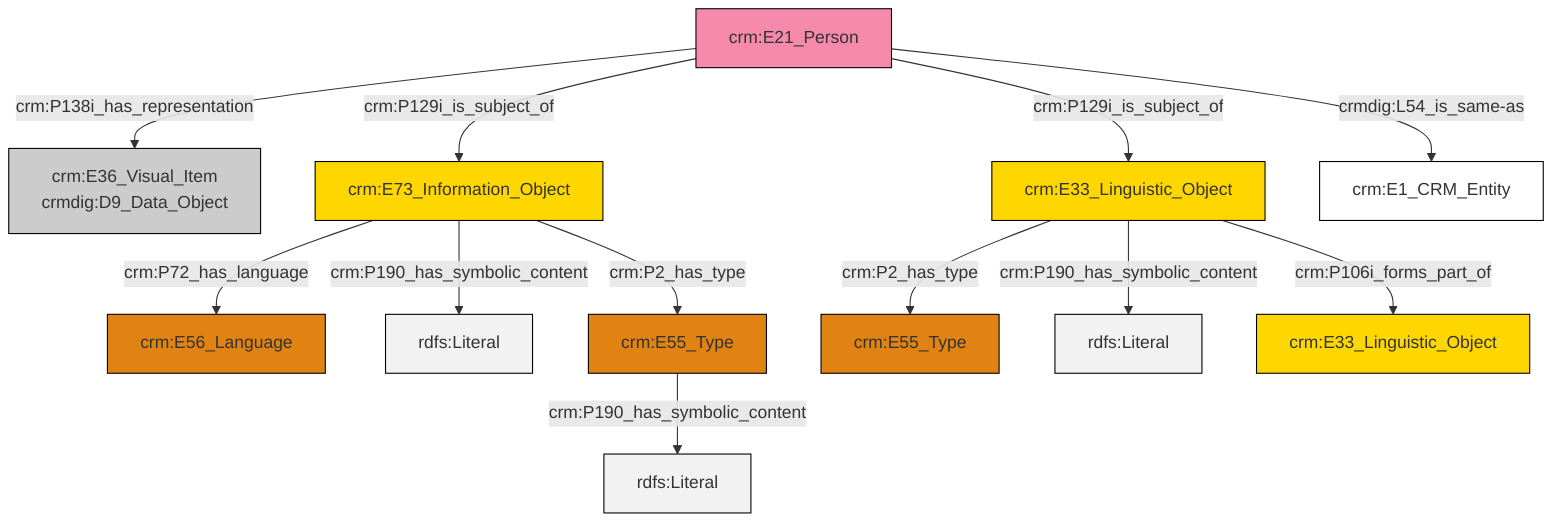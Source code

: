graph TD
classDef Literal fill:#f2f2f2,stroke:#000000;
classDef CRM_Entity fill:#FFFFFF,stroke:#000000;
classDef Temporal_Entity fill:#00C9E6, stroke:#000000;
classDef Type fill:#E18312, stroke:#000000;
classDef Time-Span fill:#2C9C91, stroke:#000000;
classDef Appellation fill:#FFEB7F, stroke:#000000;
classDef Place fill:#008836, stroke:#000000;
classDef Persistent_Item fill:#B266B2, stroke:#000000;
classDef Conceptual_Object fill:#FFD700, stroke:#000000;
classDef Physical_Thing fill:#D2B48C, stroke:#000000;
classDef Actor fill:#f58aad, stroke:#000000;
classDef PC_Classes fill:#4ce600, stroke:#000000;
classDef Multi fill:#cccccc,stroke:#000000;

2["crm:E33_Linguistic_Object"]:::Conceptual_Object -->|crm:P2_has_type| 3["crm:E55_Type"]:::Type
0["crm:E21_Person"]:::Actor -->|crm:P138i_has_representation| 7["crm:E36_Visual_Item<br>crmdig:D9_Data_Object"]:::Multi
15["crm:E73_Information_Object"]:::Conceptual_Object -->|crm:P72_has_language| 13["crm:E56_Language"]:::Type
11["crm:E55_Type"]:::Type -->|crm:P190_has_symbolic_content| 16[rdfs:Literal]:::Literal
15["crm:E73_Information_Object"]:::Conceptual_Object -->|crm:P190_has_symbolic_content| 18[rdfs:Literal]:::Literal
2["crm:E33_Linguistic_Object"]:::Conceptual_Object -->|crm:P190_has_symbolic_content| 19[rdfs:Literal]:::Literal
0["crm:E21_Person"]:::Actor -->|crm:P129i_is_subject_of| 15["crm:E73_Information_Object"]:::Conceptual_Object
0["crm:E21_Person"]:::Actor -->|crm:P129i_is_subject_of| 2["crm:E33_Linguistic_Object"]:::Conceptual_Object
2["crm:E33_Linguistic_Object"]:::Conceptual_Object -->|crm:P106i_forms_part_of| 8["crm:E33_Linguistic_Object"]:::Conceptual_Object
0["crm:E21_Person"]:::Actor -->|crmdig:L54_is_same-as| 5["crm:E1_CRM_Entity"]:::CRM_Entity
15["crm:E73_Information_Object"]:::Conceptual_Object -->|crm:P2_has_type| 11["crm:E55_Type"]:::Type